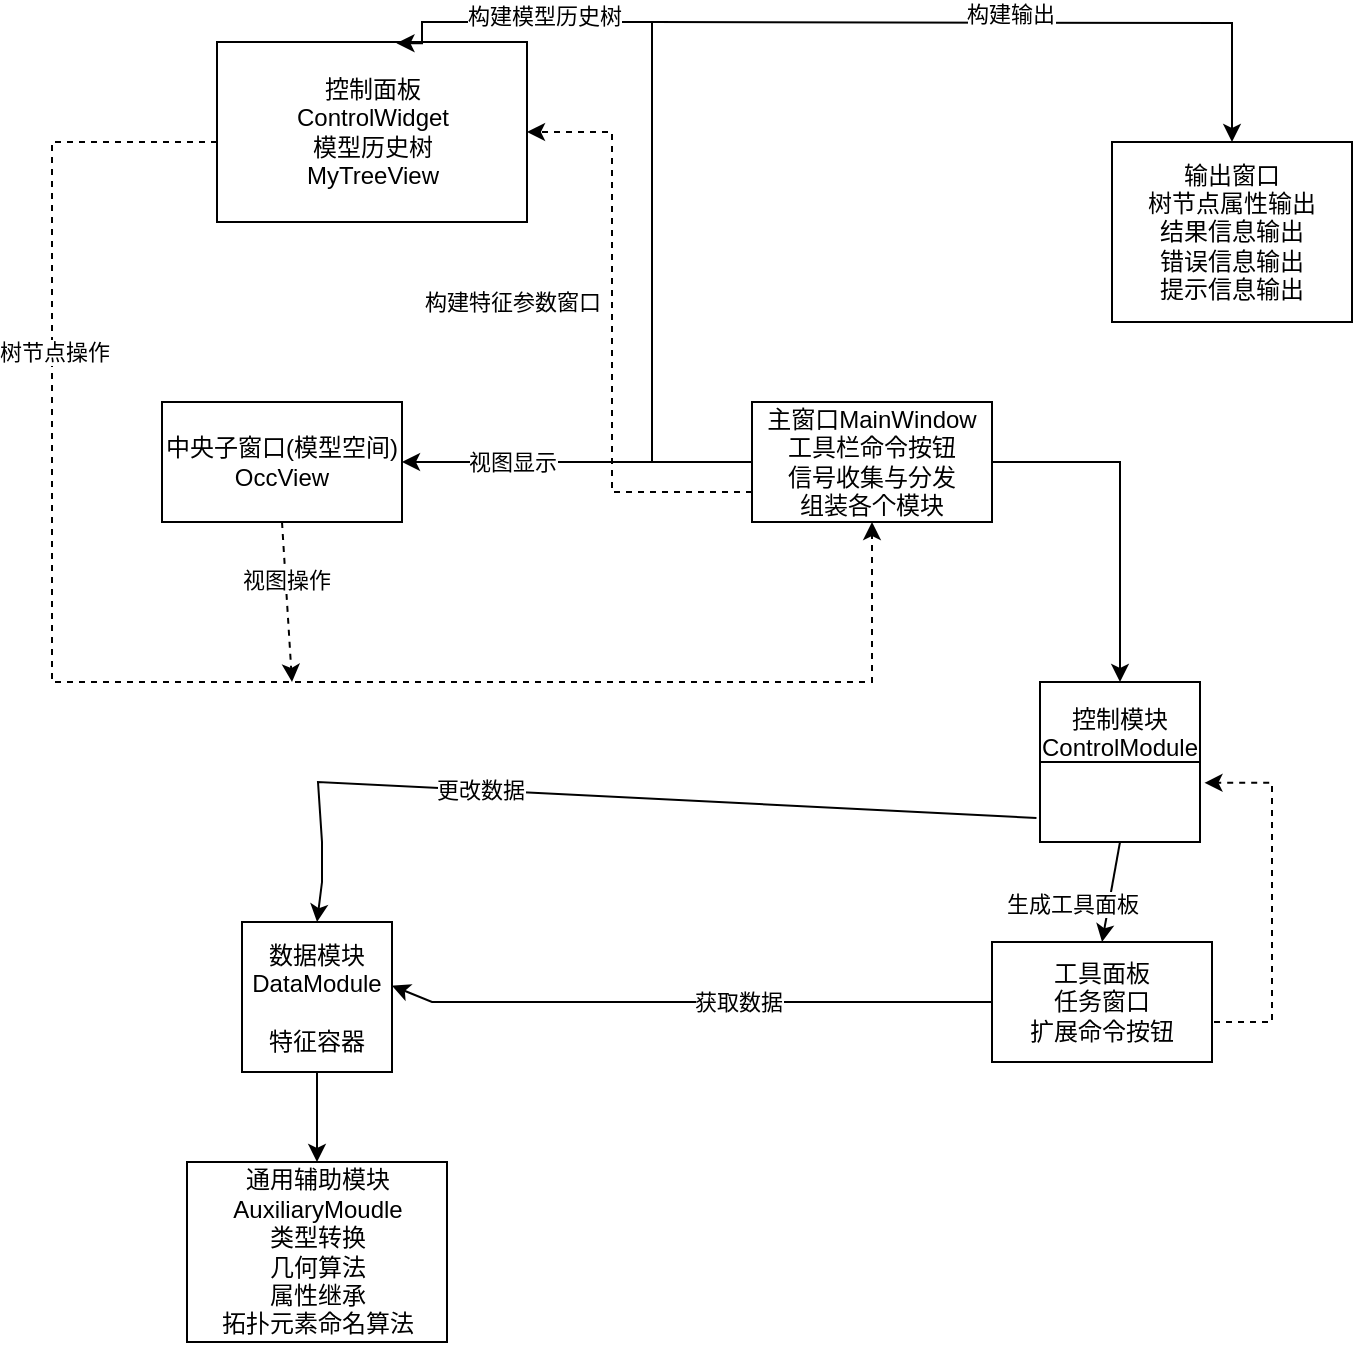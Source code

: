 <mxfile version="20.8.22" type="github">
  <diagram name="第 1 页" id="16RI17mL2uCNAuS8TD31">
    <mxGraphModel dx="1877" dy="1784" grid="1" gridSize="10" guides="1" tooltips="1" connect="1" arrows="1" fold="1" page="1" pageScale="1" pageWidth="827" pageHeight="1169" math="0" shadow="0">
      <root>
        <mxCell id="0" />
        <mxCell id="1" parent="0" />
        <mxCell id="DAp46HCaXQgZN_aL6sgi-1" value="控制模块&lt;br&gt;ControlModule&lt;br&gt;&lt;br&gt;&lt;br&gt;" style="whiteSpace=wrap;html=1;aspect=fixed;" vertex="1" parent="1">
          <mxGeometry x="414" y="310" width="80" height="80" as="geometry" />
        </mxCell>
        <mxCell id="DAp46HCaXQgZN_aL6sgi-3" value="数据模块&lt;br style=&quot;border-color: var(--border-color);&quot;&gt;DataModule&lt;br style=&quot;border-color: var(--border-color);&quot;&gt;&lt;br style=&quot;border-color: var(--border-color);&quot;&gt;特征容器" style="whiteSpace=wrap;html=1;aspect=fixed;" vertex="1" parent="1">
          <mxGeometry x="15" y="430" width="75" height="75" as="geometry" />
        </mxCell>
        <mxCell id="DAp46HCaXQgZN_aL6sgi-7" value="" style="endArrow=none;html=1;rounded=0;entryX=1;entryY=0.5;entryDx=0;entryDy=0;exitX=0;exitY=0.5;exitDx=0;exitDy=0;" edge="1" parent="1" source="DAp46HCaXQgZN_aL6sgi-1" target="DAp46HCaXQgZN_aL6sgi-1">
          <mxGeometry width="50" height="50" relative="1" as="geometry">
            <mxPoint x="130" y="310" as="sourcePoint" />
            <mxPoint x="190" y="310" as="targetPoint" />
          </mxGeometry>
        </mxCell>
        <mxCell id="DAp46HCaXQgZN_aL6sgi-16" value="主窗口MainWindow&lt;br&gt;工具栏命令按钮&lt;br&gt;信号收集与分发&lt;br&gt;组装各个模块" style="rounded=0;whiteSpace=wrap;html=1;" vertex="1" parent="1">
          <mxGeometry x="270" y="170" width="120" height="60" as="geometry" />
        </mxCell>
        <mxCell id="DAp46HCaXQgZN_aL6sgi-17" value="中央子窗口(模型空间)&lt;br&gt;OccView" style="rounded=0;whiteSpace=wrap;html=1;" vertex="1" parent="1">
          <mxGeometry x="-25" y="170" width="120" height="60" as="geometry" />
        </mxCell>
        <mxCell id="DAp46HCaXQgZN_aL6sgi-18" value="工具面板&lt;br&gt;任务窗口&lt;br&gt;扩展命令按钮" style="rounded=0;whiteSpace=wrap;html=1;" vertex="1" parent="1">
          <mxGeometry x="390" y="440" width="110" height="60" as="geometry" />
        </mxCell>
        <mxCell id="DAp46HCaXQgZN_aL6sgi-19" value="输出窗口&lt;br&gt;树节点属性输出&lt;br&gt;结果信息输出&lt;br&gt;错误信息输出&lt;br&gt;提示信息输出" style="rounded=0;whiteSpace=wrap;html=1;" vertex="1" parent="1">
          <mxGeometry x="450" y="40" width="120" height="90" as="geometry" />
        </mxCell>
        <mxCell id="DAp46HCaXQgZN_aL6sgi-20" value="控制面板&lt;br&gt;ControlWidget&lt;br&gt;模型历史树&lt;br&gt;MyTreeView" style="rounded=0;whiteSpace=wrap;html=1;" vertex="1" parent="1">
          <mxGeometry x="2.5" y="-10" width="155" height="90" as="geometry" />
        </mxCell>
        <mxCell id="DAp46HCaXQgZN_aL6sgi-22" value="通用辅助模块&lt;br&gt;AuxiliaryMoudle&lt;br&gt;类型转换&lt;br&gt;几何算法&lt;br&gt;属性继承&lt;br&gt;拓扑元素命名算法" style="rounded=0;whiteSpace=wrap;html=1;" vertex="1" parent="1">
          <mxGeometry x="-12.5" y="550" width="130" height="90" as="geometry" />
        </mxCell>
        <mxCell id="DAp46HCaXQgZN_aL6sgi-23" value="" style="endArrow=classic;html=1;rounded=0;exitX=0.5;exitY=1;exitDx=0;exitDy=0;entryX=0.5;entryY=0;entryDx=0;entryDy=0;" edge="1" parent="1" source="DAp46HCaXQgZN_aL6sgi-3" target="DAp46HCaXQgZN_aL6sgi-22">
          <mxGeometry width="50" height="50" relative="1" as="geometry">
            <mxPoint x="270" y="310" as="sourcePoint" />
            <mxPoint x="320" y="260" as="targetPoint" />
            <Array as="points" />
          </mxGeometry>
        </mxCell>
        <mxCell id="DAp46HCaXQgZN_aL6sgi-24" value="" style="endArrow=classic;html=1;rounded=0;exitX=0;exitY=0.5;exitDx=0;exitDy=0;entryX=1;entryY=0.5;entryDx=0;entryDy=0;" edge="1" parent="1" source="DAp46HCaXQgZN_aL6sgi-16" target="DAp46HCaXQgZN_aL6sgi-17">
          <mxGeometry width="50" height="50" relative="1" as="geometry">
            <mxPoint x="180" y="210" as="sourcePoint" />
            <mxPoint x="230" y="160" as="targetPoint" />
          </mxGeometry>
        </mxCell>
        <mxCell id="DAp46HCaXQgZN_aL6sgi-27" value="视图显示" style="edgeLabel;html=1;align=center;verticalAlign=middle;resizable=0;points=[];" vertex="1" connectable="0" parent="DAp46HCaXQgZN_aL6sgi-24">
          <mxGeometry x="0.44" y="-3" relative="1" as="geometry">
            <mxPoint x="6" y="3" as="offset" />
          </mxGeometry>
        </mxCell>
        <mxCell id="DAp46HCaXQgZN_aL6sgi-25" value="" style="endArrow=classic;html=1;rounded=0;entryX=0.579;entryY=0.007;entryDx=0;entryDy=0;entryPerimeter=0;edgeStyle=orthogonalEdgeStyle;" edge="1" parent="1" target="DAp46HCaXQgZN_aL6sgi-20">
          <mxGeometry width="50" height="50" relative="1" as="geometry">
            <mxPoint x="200" y="200" as="sourcePoint" />
            <mxPoint x="200" y="10" as="targetPoint" />
            <Array as="points">
              <mxPoint x="220" y="200" />
              <mxPoint x="220" y="-20" />
              <mxPoint x="105" y="-20" />
              <mxPoint x="105" y="-9" />
            </Array>
          </mxGeometry>
        </mxCell>
        <mxCell id="DAp46HCaXQgZN_aL6sgi-28" value="构建模型历史树" style="edgeLabel;html=1;align=center;verticalAlign=middle;resizable=0;points=[];" vertex="1" connectable="0" parent="DAp46HCaXQgZN_aL6sgi-25">
          <mxGeometry x="0.555" y="-3" relative="1" as="geometry">
            <mxPoint as="offset" />
          </mxGeometry>
        </mxCell>
        <mxCell id="DAp46HCaXQgZN_aL6sgi-29" value="" style="endArrow=classic;html=1;rounded=0;entryX=0.5;entryY=0;entryDx=0;entryDy=0;edgeStyle=orthogonalEdgeStyle;" edge="1" parent="1" target="DAp46HCaXQgZN_aL6sgi-19">
          <mxGeometry width="50" height="50" relative="1" as="geometry">
            <mxPoint x="220" y="-20" as="sourcePoint" />
            <mxPoint x="280" y="70" as="targetPoint" />
          </mxGeometry>
        </mxCell>
        <mxCell id="DAp46HCaXQgZN_aL6sgi-30" value="构建输出" style="edgeLabel;html=1;align=center;verticalAlign=middle;resizable=0;points=[];" vertex="1" connectable="0" parent="DAp46HCaXQgZN_aL6sgi-29">
          <mxGeometry x="0.023" y="5" relative="1" as="geometry">
            <mxPoint as="offset" />
          </mxGeometry>
        </mxCell>
        <mxCell id="DAp46HCaXQgZN_aL6sgi-31" value="" style="endArrow=classic;html=1;rounded=0;edgeStyle=orthogonalEdgeStyle;dashed=1;" edge="1" parent="1" source="DAp46HCaXQgZN_aL6sgi-20" target="DAp46HCaXQgZN_aL6sgi-16">
          <mxGeometry width="50" height="50" relative="1" as="geometry">
            <mxPoint x="-40" y="40" as="sourcePoint" />
            <mxPoint x="270" y="250" as="targetPoint" />
            <Array as="points">
              <mxPoint x="-80" y="40" />
              <mxPoint x="-80" y="310" />
              <mxPoint x="330" y="310" />
            </Array>
          </mxGeometry>
        </mxCell>
        <mxCell id="DAp46HCaXQgZN_aL6sgi-37" value="树节点操作" style="edgeLabel;html=1;align=center;verticalAlign=middle;resizable=0;points=[];" vertex="1" connectable="0" parent="DAp46HCaXQgZN_aL6sgi-31">
          <mxGeometry x="-0.556" y="1" relative="1" as="geometry">
            <mxPoint as="offset" />
          </mxGeometry>
        </mxCell>
        <mxCell id="DAp46HCaXQgZN_aL6sgi-38" value="" style="endArrow=classic;html=1;rounded=0;exitX=0.5;exitY=1;exitDx=0;exitDy=0;dashed=1;" edge="1" parent="1" source="DAp46HCaXQgZN_aL6sgi-17">
          <mxGeometry width="50" height="50" relative="1" as="geometry">
            <mxPoint x="110" y="330" as="sourcePoint" />
            <mxPoint x="40" y="310" as="targetPoint" />
            <Array as="points" />
          </mxGeometry>
        </mxCell>
        <mxCell id="DAp46HCaXQgZN_aL6sgi-39" value="视图操作" style="edgeLabel;html=1;align=center;verticalAlign=middle;resizable=0;points=[];" vertex="1" connectable="0" parent="DAp46HCaXQgZN_aL6sgi-38">
          <mxGeometry x="-0.28" relative="1" as="geometry">
            <mxPoint as="offset" />
          </mxGeometry>
        </mxCell>
        <mxCell id="DAp46HCaXQgZN_aL6sgi-40" value="" style="endArrow=classic;html=1;rounded=0;exitX=1;exitY=0.5;exitDx=0;exitDy=0;entryX=0.5;entryY=0;entryDx=0;entryDy=0;edgeStyle=orthogonalEdgeStyle;" edge="1" parent="1" source="DAp46HCaXQgZN_aL6sgi-16" target="DAp46HCaXQgZN_aL6sgi-1">
          <mxGeometry width="50" height="50" relative="1" as="geometry">
            <mxPoint x="430" y="240" as="sourcePoint" />
            <mxPoint x="480" y="190" as="targetPoint" />
          </mxGeometry>
        </mxCell>
        <mxCell id="DAp46HCaXQgZN_aL6sgi-41" value="" style="endArrow=classic;html=1;rounded=0;exitX=0;exitY=0.75;exitDx=0;exitDy=0;entryX=1;entryY=0.5;entryDx=0;entryDy=0;edgeStyle=orthogonalEdgeStyle;dashed=1;" edge="1" parent="1" source="DAp46HCaXQgZN_aL6sgi-16" target="DAp46HCaXQgZN_aL6sgi-20">
          <mxGeometry width="50" height="50" relative="1" as="geometry">
            <mxPoint x="370" y="230" as="sourcePoint" />
            <mxPoint x="420" y="180" as="targetPoint" />
            <Array as="points">
              <mxPoint x="200" y="215" />
              <mxPoint x="200" y="35" />
            </Array>
          </mxGeometry>
        </mxCell>
        <mxCell id="DAp46HCaXQgZN_aL6sgi-42" value="构建特征参数窗口" style="edgeLabel;html=1;align=center;verticalAlign=middle;resizable=0;points=[];" vertex="1" connectable="0" parent="DAp46HCaXQgZN_aL6sgi-41">
          <mxGeometry x="-0.163" y="4" relative="1" as="geometry">
            <mxPoint x="-46" y="-43" as="offset" />
          </mxGeometry>
        </mxCell>
        <mxCell id="DAp46HCaXQgZN_aL6sgi-46" value="" style="endArrow=classic;html=1;rounded=0;entryX=0.5;entryY=0;entryDx=0;entryDy=0;exitX=-0.022;exitY=0.85;exitDx=0;exitDy=0;exitPerimeter=0;" edge="1" parent="1" source="DAp46HCaXQgZN_aL6sgi-1" target="DAp46HCaXQgZN_aL6sgi-3">
          <mxGeometry width="50" height="50" relative="1" as="geometry">
            <mxPoint x="310" y="390" as="sourcePoint" />
            <mxPoint x="170" y="270" as="targetPoint" />
            <Array as="points">
              <mxPoint x="53" y="360" />
              <mxPoint x="55" y="390" />
              <mxPoint x="55" y="410" />
            </Array>
          </mxGeometry>
        </mxCell>
        <mxCell id="DAp46HCaXQgZN_aL6sgi-47" value="更改数据" style="edgeLabel;html=1;align=center;verticalAlign=middle;resizable=0;points=[];" vertex="1" connectable="0" parent="DAp46HCaXQgZN_aL6sgi-46">
          <mxGeometry x="0.297" relative="1" as="geometry">
            <mxPoint as="offset" />
          </mxGeometry>
        </mxCell>
        <mxCell id="DAp46HCaXQgZN_aL6sgi-53" value="" style="endArrow=classic;html=1;rounded=0;exitX=0.5;exitY=1;exitDx=0;exitDy=0;entryX=0.5;entryY=0;entryDx=0;entryDy=0;" edge="1" parent="1" source="DAp46HCaXQgZN_aL6sgi-1" target="DAp46HCaXQgZN_aL6sgi-18">
          <mxGeometry width="50" height="50" relative="1" as="geometry">
            <mxPoint x="500" y="360" as="sourcePoint" />
            <mxPoint x="454" y="460" as="targetPoint" />
          </mxGeometry>
        </mxCell>
        <mxCell id="DAp46HCaXQgZN_aL6sgi-54" value="生成工具面板" style="edgeLabel;html=1;align=center;verticalAlign=middle;resizable=0;points=[];" vertex="1" connectable="0" parent="DAp46HCaXQgZN_aL6sgi-53">
          <mxGeometry x="0.117" y="-1" relative="1" as="geometry">
            <mxPoint x="-18" y="3" as="offset" />
          </mxGeometry>
        </mxCell>
        <mxCell id="DAp46HCaXQgZN_aL6sgi-55" value="" style="endArrow=classic;html=1;rounded=0;exitX=1;exitY=0.75;exitDx=0;exitDy=0;entryX=1.028;entryY=0.63;entryDx=0;entryDy=0;entryPerimeter=0;dashed=1;edgeStyle=orthogonalEdgeStyle;" edge="1" parent="1" source="DAp46HCaXQgZN_aL6sgi-18" target="DAp46HCaXQgZN_aL6sgi-1">
          <mxGeometry width="50" height="50" relative="1" as="geometry">
            <mxPoint x="700" y="290" as="sourcePoint" />
            <mxPoint x="750" y="240" as="targetPoint" />
            <Array as="points">
              <mxPoint x="500" y="480" />
              <mxPoint x="530" y="480" />
              <mxPoint x="530" y="360" />
            </Array>
          </mxGeometry>
        </mxCell>
        <mxCell id="DAp46HCaXQgZN_aL6sgi-56" value="" style="endArrow=classic;html=1;rounded=0;entryX=1;entryY=0.425;entryDx=0;entryDy=0;entryPerimeter=0;exitX=0;exitY=0.5;exitDx=0;exitDy=0;" edge="1" parent="1" source="DAp46HCaXQgZN_aL6sgi-18" target="DAp46HCaXQgZN_aL6sgi-3">
          <mxGeometry width="50" height="50" relative="1" as="geometry">
            <mxPoint x="290" y="470" as="sourcePoint" />
            <mxPoint x="160" y="370" as="targetPoint" />
            <Array as="points">
              <mxPoint x="200" y="470" />
              <mxPoint x="110" y="470" />
            </Array>
          </mxGeometry>
        </mxCell>
        <mxCell id="DAp46HCaXQgZN_aL6sgi-57" value="获取数据" style="edgeLabel;html=1;align=center;verticalAlign=middle;resizable=0;points=[];" vertex="1" connectable="0" parent="DAp46HCaXQgZN_aL6sgi-56">
          <mxGeometry x="-0.155" relative="1" as="geometry">
            <mxPoint as="offset" />
          </mxGeometry>
        </mxCell>
      </root>
    </mxGraphModel>
  </diagram>
</mxfile>
